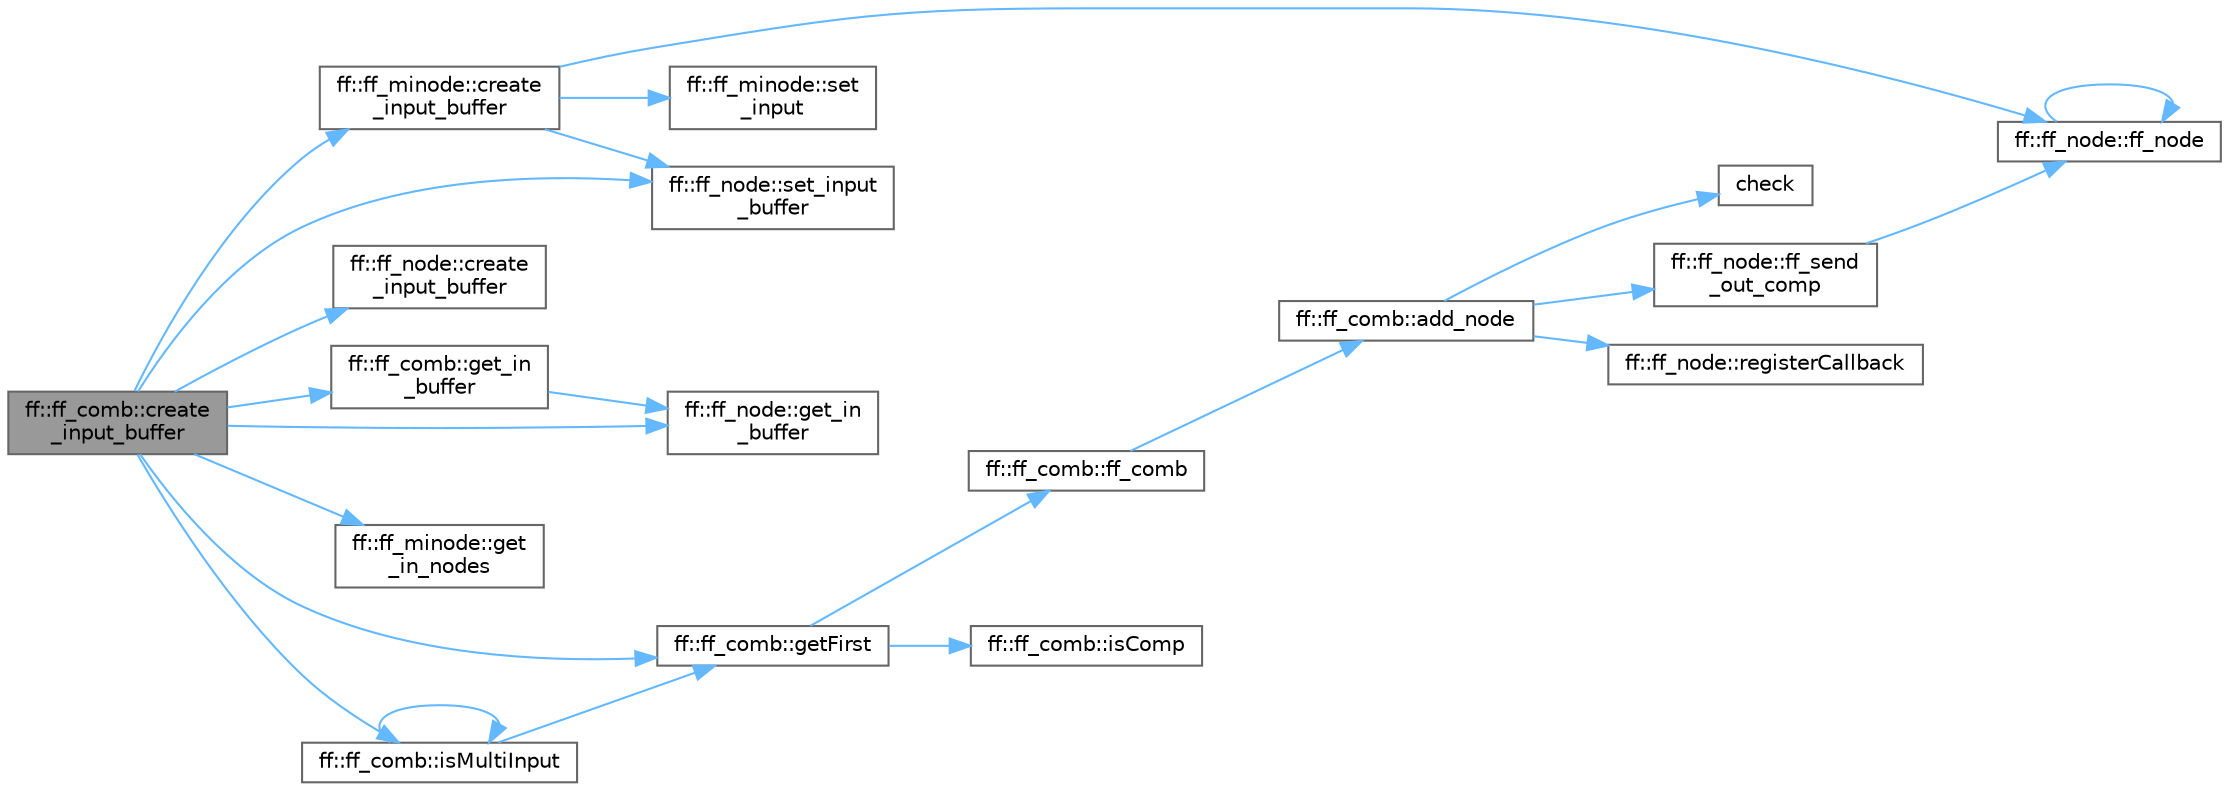 digraph "ff::ff_comb::create_input_buffer"
{
 // LATEX_PDF_SIZE
  bgcolor="transparent";
  edge [fontname=Helvetica,fontsize=10,labelfontname=Helvetica,labelfontsize=10];
  node [fontname=Helvetica,fontsize=10,shape=box,height=0.2,width=0.4];
  rankdir="LR";
  Node1 [id="Node000001",label="ff::ff_comb::create\l_input_buffer",height=0.2,width=0.4,color="gray40", fillcolor="grey60", style="filled", fontcolor="black",tooltip="Creates the input channel"];
  Node1 -> Node2 [id="edge23_Node000001_Node000002",color="steelblue1",style="solid",tooltip=" "];
  Node2 [id="Node000002",label="ff::ff_minode::create\l_input_buffer",height=0.2,width=0.4,color="grey40", fillcolor="white", style="filled",URL="$classff_1_1ff__minode.html#ab6bcadc49347abd30e9f069f11fb0915",tooltip="Creates the input channels"];
  Node2 -> Node3 [id="edge24_Node000002_Node000003",color="steelblue1",style="solid",tooltip=" "];
  Node3 [id="Node000003",label="ff::ff_node::ff_node",height=0.2,width=0.4,color="grey40", fillcolor="white", style="filled",URL="$classff_1_1ff__node.html#a53ab8b2244539766bdea3eb65cb04f9b",tooltip=" "];
  Node3 -> Node3 [id="edge25_Node000003_Node000003",color="steelblue1",style="solid",tooltip=" "];
  Node2 -> Node4 [id="edge26_Node000002_Node000004",color="steelblue1",style="solid",tooltip=" "];
  Node4 [id="Node000004",label="ff::ff_minode::set\l_input",height=0.2,width=0.4,color="grey40", fillcolor="white", style="filled",URL="$classff_1_1ff__minode.html#a8a3bc9d5aa6b570853922bc8fd1f07f9",tooltip="Assembly input channels"];
  Node2 -> Node5 [id="edge27_Node000002_Node000005",color="steelblue1",style="solid",tooltip=" "];
  Node5 [id="Node000005",label="ff::ff_node::set_input\l_buffer",height=0.2,width=0.4,color="grey40", fillcolor="white", style="filled",URL="$classff_1_1ff__node.html#a561a7e071f3721de62e465f41384c933",tooltip="Assign the input channelname to a channel"];
  Node1 -> Node6 [id="edge28_Node000001_Node000006",color="steelblue1",style="solid",tooltip=" "];
  Node6 [id="Node000006",label="ff::ff_node::create\l_input_buffer",height=0.2,width=0.4,color="grey40", fillcolor="white", style="filled",URL="$classff_1_1ff__node.html#adfe6c917b93de5635d21a79c8c4181cb",tooltip="Creates the input channel"];
  Node1 -> Node7 [id="edge29_Node000001_Node000007",color="steelblue1",style="solid",tooltip=" "];
  Node7 [id="Node000007",label="ff::ff_comb::get_in\l_buffer",height=0.2,width=0.4,color="grey40", fillcolor="white", style="filled",URL="$classff_1_1ff__comb.html#a48209c97eeca5ddafe610b599d1f9e83",tooltip="Gets input channel"];
  Node7 -> Node8 [id="edge30_Node000007_Node000008",color="steelblue1",style="solid",tooltip=" "];
  Node8 [id="Node000008",label="ff::ff_node::get_in\l_buffer",height=0.2,width=0.4,color="grey40", fillcolor="white", style="filled",URL="$classff_1_1ff__node.html#adfa6f2bc22637590349e94ecb9b3c8eb",tooltip="Gets input channel"];
  Node1 -> Node8 [id="edge31_Node000001_Node000008",color="steelblue1",style="solid",tooltip=" "];
  Node1 -> Node9 [id="edge32_Node000001_Node000009",color="steelblue1",style="solid",tooltip=" "];
  Node9 [id="Node000009",label="ff::ff_minode::get\l_in_nodes",height=0.2,width=0.4,color="grey40", fillcolor="white", style="filled",URL="$classff_1_1ff__minode.html#aed858fef632ffc503a30937f5d36cf28",tooltip=" "];
  Node1 -> Node10 [id="edge33_Node000001_Node000010",color="steelblue1",style="solid",tooltip=" "];
  Node10 [id="Node000010",label="ff::ff_comb::getFirst",height=0.2,width=0.4,color="grey40", fillcolor="white", style="filled",URL="$classff_1_1ff__comb.html#a04666b053cf96144dfc3f46f5cbd2185",tooltip=" "];
  Node10 -> Node11 [id="edge34_Node000010_Node000011",color="steelblue1",style="solid",tooltip=" "];
  Node11 [id="Node000011",label="ff::ff_comb::ff_comb",height=0.2,width=0.4,color="grey40", fillcolor="white", style="filled",URL="$classff_1_1ff__comb.html#a8618096f39cad089afd9e01a604a4c8c",tooltip=" "];
  Node11 -> Node12 [id="edge35_Node000011_Node000012",color="steelblue1",style="solid",tooltip=" "];
  Node12 [id="Node000012",label="ff::ff_comb::add_node",height=0.2,width=0.4,color="grey40", fillcolor="white", style="filled",URL="$classff_1_1ff__comb.html#a6b6e4b87897feda330028f7ec780bb65",tooltip=" "];
  Node12 -> Node13 [id="edge36_Node000012_Node000013",color="steelblue1",style="solid",tooltip=" "];
  Node13 [id="Node000013",label="check",height=0.2,width=0.4,color="grey40", fillcolor="white", style="filled",URL="$fastmath_8cpp.html#a1a1a6699085ce0fcd8a4602ac7404e72",tooltip=" "];
  Node12 -> Node14 [id="edge37_Node000012_Node000014",color="steelblue1",style="solid",tooltip=" "];
  Node14 [id="Node000014",label="ff::ff_node::ff_send\l_out_comp",height=0.2,width=0.4,color="grey40", fillcolor="white", style="filled",URL="$classff_1_1ff__node.html#afe5d23d824721119f1cfd766a1da53ed",tooltip=" "];
  Node14 -> Node3 [id="edge38_Node000014_Node000003",color="steelblue1",style="solid",tooltip=" "];
  Node12 -> Node15 [id="edge39_Node000012_Node000015",color="steelblue1",style="solid",tooltip=" "];
  Node15 [id="Node000015",label="ff::ff_node::registerCallback",height=0.2,width=0.4,color="grey40", fillcolor="white", style="filled",URL="$classff_1_1ff__node.html#ad8c6802b7a49124aaab14b4d95ef06f0",tooltip=" "];
  Node10 -> Node16 [id="edge40_Node000010_Node000016",color="steelblue1",style="solid",tooltip=" "];
  Node16 [id="Node000016",label="ff::ff_comb::isComp",height=0.2,width=0.4,color="grey40", fillcolor="white", style="filled",URL="$classff_1_1ff__comb.html#a037c6481498f6a59e6d4d710cb8ed7a0",tooltip=" "];
  Node1 -> Node17 [id="edge41_Node000001_Node000017",color="steelblue1",style="solid",tooltip=" "];
  Node17 [id="Node000017",label="ff::ff_comb::isMultiInput",height=0.2,width=0.4,color="grey40", fillcolor="white", style="filled",URL="$classff_1_1ff__comb.html#ab0bc4bfda70f880a2ef4d38bc1e17603",tooltip=" "];
  Node17 -> Node10 [id="edge42_Node000017_Node000010",color="steelblue1",style="solid",tooltip=" "];
  Node17 -> Node17 [id="edge43_Node000017_Node000017",color="steelblue1",style="solid",tooltip=" "];
  Node1 -> Node5 [id="edge44_Node000001_Node000005",color="steelblue1",style="solid",tooltip=" "];
}

